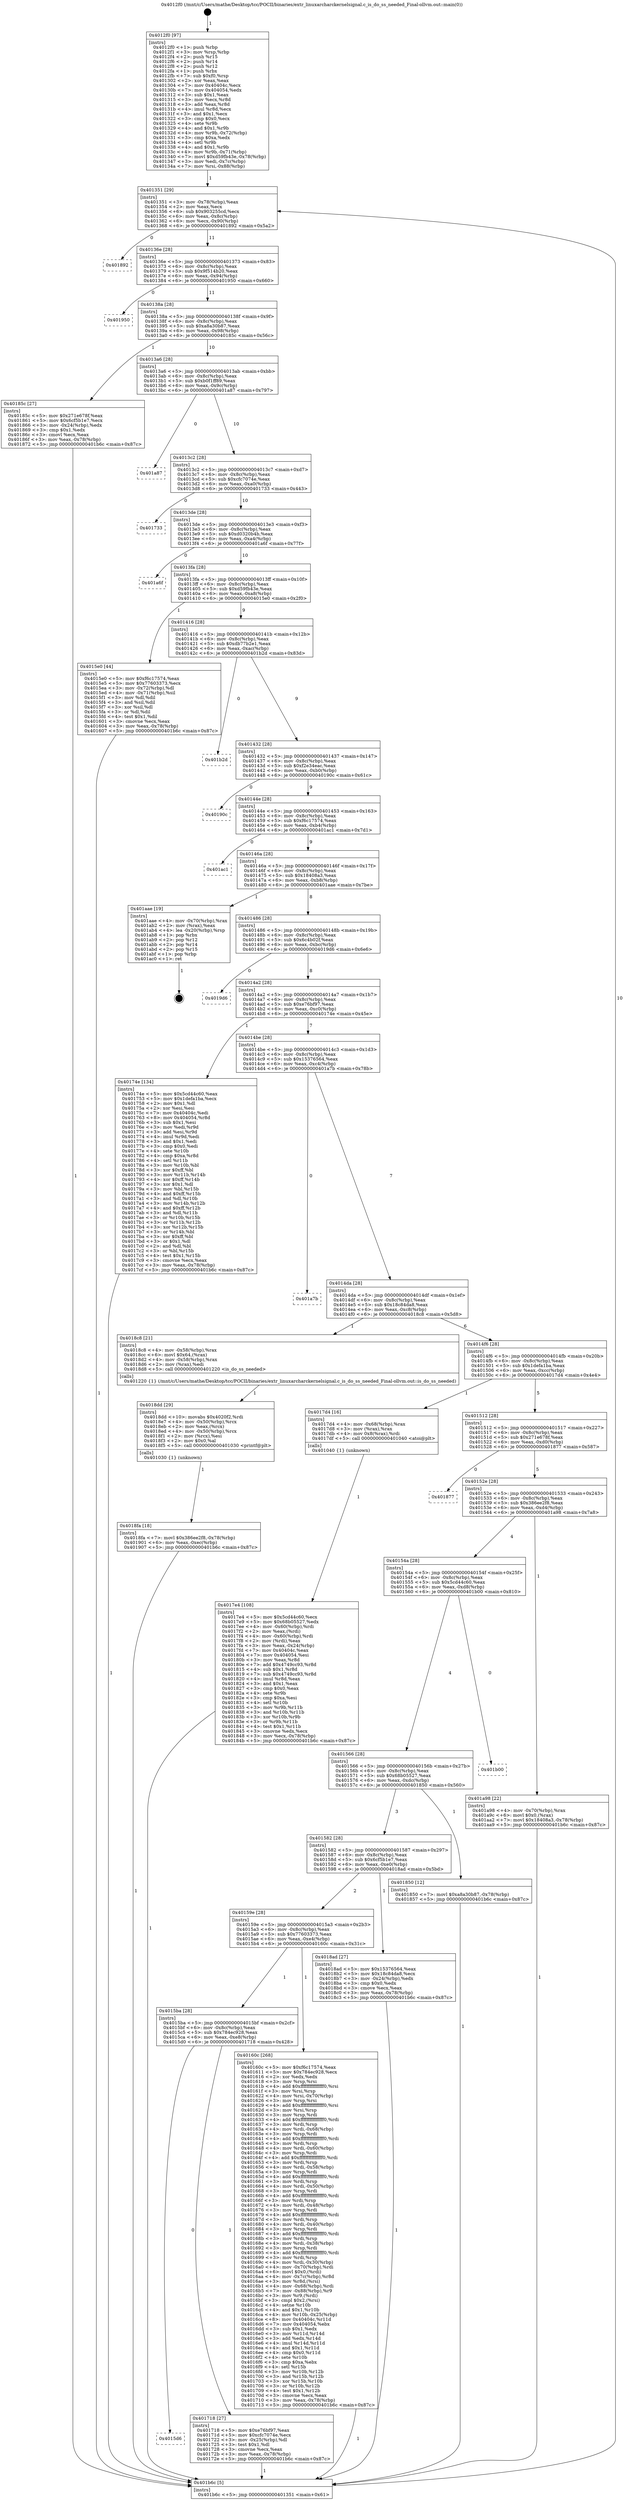 digraph "0x4012f0" {
  label = "0x4012f0 (/mnt/c/Users/mathe/Desktop/tcc/POCII/binaries/extr_linuxarcharckernelsignal.c_is_do_ss_needed_Final-ollvm.out::main(0))"
  labelloc = "t"
  node[shape=record]

  Entry [label="",width=0.3,height=0.3,shape=circle,fillcolor=black,style=filled]
  "0x401351" [label="{
     0x401351 [29]\l
     | [instrs]\l
     &nbsp;&nbsp;0x401351 \<+3\>: mov -0x78(%rbp),%eax\l
     &nbsp;&nbsp;0x401354 \<+2\>: mov %eax,%ecx\l
     &nbsp;&nbsp;0x401356 \<+6\>: sub $0x903255cd,%ecx\l
     &nbsp;&nbsp;0x40135c \<+6\>: mov %eax,-0x8c(%rbp)\l
     &nbsp;&nbsp;0x401362 \<+6\>: mov %ecx,-0x90(%rbp)\l
     &nbsp;&nbsp;0x401368 \<+6\>: je 0000000000401892 \<main+0x5a2\>\l
  }"]
  "0x401892" [label="{
     0x401892\l
  }", style=dashed]
  "0x40136e" [label="{
     0x40136e [28]\l
     | [instrs]\l
     &nbsp;&nbsp;0x40136e \<+5\>: jmp 0000000000401373 \<main+0x83\>\l
     &nbsp;&nbsp;0x401373 \<+6\>: mov -0x8c(%rbp),%eax\l
     &nbsp;&nbsp;0x401379 \<+5\>: sub $0x9f514b20,%eax\l
     &nbsp;&nbsp;0x40137e \<+6\>: mov %eax,-0x94(%rbp)\l
     &nbsp;&nbsp;0x401384 \<+6\>: je 0000000000401950 \<main+0x660\>\l
  }"]
  Exit [label="",width=0.3,height=0.3,shape=circle,fillcolor=black,style=filled,peripheries=2]
  "0x401950" [label="{
     0x401950\l
  }", style=dashed]
  "0x40138a" [label="{
     0x40138a [28]\l
     | [instrs]\l
     &nbsp;&nbsp;0x40138a \<+5\>: jmp 000000000040138f \<main+0x9f\>\l
     &nbsp;&nbsp;0x40138f \<+6\>: mov -0x8c(%rbp),%eax\l
     &nbsp;&nbsp;0x401395 \<+5\>: sub $0xa8a30b87,%eax\l
     &nbsp;&nbsp;0x40139a \<+6\>: mov %eax,-0x98(%rbp)\l
     &nbsp;&nbsp;0x4013a0 \<+6\>: je 000000000040185c \<main+0x56c\>\l
  }"]
  "0x4018fa" [label="{
     0x4018fa [18]\l
     | [instrs]\l
     &nbsp;&nbsp;0x4018fa \<+7\>: movl $0x386ee2f8,-0x78(%rbp)\l
     &nbsp;&nbsp;0x401901 \<+6\>: mov %eax,-0xec(%rbp)\l
     &nbsp;&nbsp;0x401907 \<+5\>: jmp 0000000000401b6c \<main+0x87c\>\l
  }"]
  "0x40185c" [label="{
     0x40185c [27]\l
     | [instrs]\l
     &nbsp;&nbsp;0x40185c \<+5\>: mov $0x271e678f,%eax\l
     &nbsp;&nbsp;0x401861 \<+5\>: mov $0x6cf5b1e7,%ecx\l
     &nbsp;&nbsp;0x401866 \<+3\>: mov -0x24(%rbp),%edx\l
     &nbsp;&nbsp;0x401869 \<+3\>: cmp $0x1,%edx\l
     &nbsp;&nbsp;0x40186c \<+3\>: cmovl %ecx,%eax\l
     &nbsp;&nbsp;0x40186f \<+3\>: mov %eax,-0x78(%rbp)\l
     &nbsp;&nbsp;0x401872 \<+5\>: jmp 0000000000401b6c \<main+0x87c\>\l
  }"]
  "0x4013a6" [label="{
     0x4013a6 [28]\l
     | [instrs]\l
     &nbsp;&nbsp;0x4013a6 \<+5\>: jmp 00000000004013ab \<main+0xbb\>\l
     &nbsp;&nbsp;0x4013ab \<+6\>: mov -0x8c(%rbp),%eax\l
     &nbsp;&nbsp;0x4013b1 \<+5\>: sub $0xb0f1ff89,%eax\l
     &nbsp;&nbsp;0x4013b6 \<+6\>: mov %eax,-0x9c(%rbp)\l
     &nbsp;&nbsp;0x4013bc \<+6\>: je 0000000000401a87 \<main+0x797\>\l
  }"]
  "0x4018dd" [label="{
     0x4018dd [29]\l
     | [instrs]\l
     &nbsp;&nbsp;0x4018dd \<+10\>: movabs $0x4020f2,%rdi\l
     &nbsp;&nbsp;0x4018e7 \<+4\>: mov -0x50(%rbp),%rcx\l
     &nbsp;&nbsp;0x4018eb \<+2\>: mov %eax,(%rcx)\l
     &nbsp;&nbsp;0x4018ed \<+4\>: mov -0x50(%rbp),%rcx\l
     &nbsp;&nbsp;0x4018f1 \<+2\>: mov (%rcx),%esi\l
     &nbsp;&nbsp;0x4018f3 \<+2\>: mov $0x0,%al\l
     &nbsp;&nbsp;0x4018f5 \<+5\>: call 0000000000401030 \<printf@plt\>\l
     | [calls]\l
     &nbsp;&nbsp;0x401030 \{1\} (unknown)\l
  }"]
  "0x401a87" [label="{
     0x401a87\l
  }", style=dashed]
  "0x4013c2" [label="{
     0x4013c2 [28]\l
     | [instrs]\l
     &nbsp;&nbsp;0x4013c2 \<+5\>: jmp 00000000004013c7 \<main+0xd7\>\l
     &nbsp;&nbsp;0x4013c7 \<+6\>: mov -0x8c(%rbp),%eax\l
     &nbsp;&nbsp;0x4013cd \<+5\>: sub $0xcfc7074e,%eax\l
     &nbsp;&nbsp;0x4013d2 \<+6\>: mov %eax,-0xa0(%rbp)\l
     &nbsp;&nbsp;0x4013d8 \<+6\>: je 0000000000401733 \<main+0x443\>\l
  }"]
  "0x4017e4" [label="{
     0x4017e4 [108]\l
     | [instrs]\l
     &nbsp;&nbsp;0x4017e4 \<+5\>: mov $0x5cd44c60,%ecx\l
     &nbsp;&nbsp;0x4017e9 \<+5\>: mov $0x68b05527,%edx\l
     &nbsp;&nbsp;0x4017ee \<+4\>: mov -0x60(%rbp),%rdi\l
     &nbsp;&nbsp;0x4017f2 \<+2\>: mov %eax,(%rdi)\l
     &nbsp;&nbsp;0x4017f4 \<+4\>: mov -0x60(%rbp),%rdi\l
     &nbsp;&nbsp;0x4017f8 \<+2\>: mov (%rdi),%eax\l
     &nbsp;&nbsp;0x4017fa \<+3\>: mov %eax,-0x24(%rbp)\l
     &nbsp;&nbsp;0x4017fd \<+7\>: mov 0x40404c,%eax\l
     &nbsp;&nbsp;0x401804 \<+7\>: mov 0x404054,%esi\l
     &nbsp;&nbsp;0x40180b \<+3\>: mov %eax,%r8d\l
     &nbsp;&nbsp;0x40180e \<+7\>: add $0x4749cc93,%r8d\l
     &nbsp;&nbsp;0x401815 \<+4\>: sub $0x1,%r8d\l
     &nbsp;&nbsp;0x401819 \<+7\>: sub $0x4749cc93,%r8d\l
     &nbsp;&nbsp;0x401820 \<+4\>: imul %r8d,%eax\l
     &nbsp;&nbsp;0x401824 \<+3\>: and $0x1,%eax\l
     &nbsp;&nbsp;0x401827 \<+3\>: cmp $0x0,%eax\l
     &nbsp;&nbsp;0x40182a \<+4\>: sete %r9b\l
     &nbsp;&nbsp;0x40182e \<+3\>: cmp $0xa,%esi\l
     &nbsp;&nbsp;0x401831 \<+4\>: setl %r10b\l
     &nbsp;&nbsp;0x401835 \<+3\>: mov %r9b,%r11b\l
     &nbsp;&nbsp;0x401838 \<+3\>: and %r10b,%r11b\l
     &nbsp;&nbsp;0x40183b \<+3\>: xor %r10b,%r9b\l
     &nbsp;&nbsp;0x40183e \<+3\>: or %r9b,%r11b\l
     &nbsp;&nbsp;0x401841 \<+4\>: test $0x1,%r11b\l
     &nbsp;&nbsp;0x401845 \<+3\>: cmovne %edx,%ecx\l
     &nbsp;&nbsp;0x401848 \<+3\>: mov %ecx,-0x78(%rbp)\l
     &nbsp;&nbsp;0x40184b \<+5\>: jmp 0000000000401b6c \<main+0x87c\>\l
  }"]
  "0x401733" [label="{
     0x401733\l
  }", style=dashed]
  "0x4013de" [label="{
     0x4013de [28]\l
     | [instrs]\l
     &nbsp;&nbsp;0x4013de \<+5\>: jmp 00000000004013e3 \<main+0xf3\>\l
     &nbsp;&nbsp;0x4013e3 \<+6\>: mov -0x8c(%rbp),%eax\l
     &nbsp;&nbsp;0x4013e9 \<+5\>: sub $0xd0320b4b,%eax\l
     &nbsp;&nbsp;0x4013ee \<+6\>: mov %eax,-0xa4(%rbp)\l
     &nbsp;&nbsp;0x4013f4 \<+6\>: je 0000000000401a6f \<main+0x77f\>\l
  }"]
  "0x4015d6" [label="{
     0x4015d6\l
  }", style=dashed]
  "0x401a6f" [label="{
     0x401a6f\l
  }", style=dashed]
  "0x4013fa" [label="{
     0x4013fa [28]\l
     | [instrs]\l
     &nbsp;&nbsp;0x4013fa \<+5\>: jmp 00000000004013ff \<main+0x10f\>\l
     &nbsp;&nbsp;0x4013ff \<+6\>: mov -0x8c(%rbp),%eax\l
     &nbsp;&nbsp;0x401405 \<+5\>: sub $0xd59fb43e,%eax\l
     &nbsp;&nbsp;0x40140a \<+6\>: mov %eax,-0xa8(%rbp)\l
     &nbsp;&nbsp;0x401410 \<+6\>: je 00000000004015e0 \<main+0x2f0\>\l
  }"]
  "0x401718" [label="{
     0x401718 [27]\l
     | [instrs]\l
     &nbsp;&nbsp;0x401718 \<+5\>: mov $0xe76bf97,%eax\l
     &nbsp;&nbsp;0x40171d \<+5\>: mov $0xcfc7074e,%ecx\l
     &nbsp;&nbsp;0x401722 \<+3\>: mov -0x25(%rbp),%dl\l
     &nbsp;&nbsp;0x401725 \<+3\>: test $0x1,%dl\l
     &nbsp;&nbsp;0x401728 \<+3\>: cmovne %ecx,%eax\l
     &nbsp;&nbsp;0x40172b \<+3\>: mov %eax,-0x78(%rbp)\l
     &nbsp;&nbsp;0x40172e \<+5\>: jmp 0000000000401b6c \<main+0x87c\>\l
  }"]
  "0x4015e0" [label="{
     0x4015e0 [44]\l
     | [instrs]\l
     &nbsp;&nbsp;0x4015e0 \<+5\>: mov $0xf6c17574,%eax\l
     &nbsp;&nbsp;0x4015e5 \<+5\>: mov $0x77603373,%ecx\l
     &nbsp;&nbsp;0x4015ea \<+3\>: mov -0x72(%rbp),%dl\l
     &nbsp;&nbsp;0x4015ed \<+4\>: mov -0x71(%rbp),%sil\l
     &nbsp;&nbsp;0x4015f1 \<+3\>: mov %dl,%dil\l
     &nbsp;&nbsp;0x4015f4 \<+3\>: and %sil,%dil\l
     &nbsp;&nbsp;0x4015f7 \<+3\>: xor %sil,%dl\l
     &nbsp;&nbsp;0x4015fa \<+3\>: or %dl,%dil\l
     &nbsp;&nbsp;0x4015fd \<+4\>: test $0x1,%dil\l
     &nbsp;&nbsp;0x401601 \<+3\>: cmovne %ecx,%eax\l
     &nbsp;&nbsp;0x401604 \<+3\>: mov %eax,-0x78(%rbp)\l
     &nbsp;&nbsp;0x401607 \<+5\>: jmp 0000000000401b6c \<main+0x87c\>\l
  }"]
  "0x401416" [label="{
     0x401416 [28]\l
     | [instrs]\l
     &nbsp;&nbsp;0x401416 \<+5\>: jmp 000000000040141b \<main+0x12b\>\l
     &nbsp;&nbsp;0x40141b \<+6\>: mov -0x8c(%rbp),%eax\l
     &nbsp;&nbsp;0x401421 \<+5\>: sub $0xdb77b2e1,%eax\l
     &nbsp;&nbsp;0x401426 \<+6\>: mov %eax,-0xac(%rbp)\l
     &nbsp;&nbsp;0x40142c \<+6\>: je 0000000000401b2d \<main+0x83d\>\l
  }"]
  "0x401b6c" [label="{
     0x401b6c [5]\l
     | [instrs]\l
     &nbsp;&nbsp;0x401b6c \<+5\>: jmp 0000000000401351 \<main+0x61\>\l
  }"]
  "0x4012f0" [label="{
     0x4012f0 [97]\l
     | [instrs]\l
     &nbsp;&nbsp;0x4012f0 \<+1\>: push %rbp\l
     &nbsp;&nbsp;0x4012f1 \<+3\>: mov %rsp,%rbp\l
     &nbsp;&nbsp;0x4012f4 \<+2\>: push %r15\l
     &nbsp;&nbsp;0x4012f6 \<+2\>: push %r14\l
     &nbsp;&nbsp;0x4012f8 \<+2\>: push %r12\l
     &nbsp;&nbsp;0x4012fa \<+1\>: push %rbx\l
     &nbsp;&nbsp;0x4012fb \<+7\>: sub $0xf0,%rsp\l
     &nbsp;&nbsp;0x401302 \<+2\>: xor %eax,%eax\l
     &nbsp;&nbsp;0x401304 \<+7\>: mov 0x40404c,%ecx\l
     &nbsp;&nbsp;0x40130b \<+7\>: mov 0x404054,%edx\l
     &nbsp;&nbsp;0x401312 \<+3\>: sub $0x1,%eax\l
     &nbsp;&nbsp;0x401315 \<+3\>: mov %ecx,%r8d\l
     &nbsp;&nbsp;0x401318 \<+3\>: add %eax,%r8d\l
     &nbsp;&nbsp;0x40131b \<+4\>: imul %r8d,%ecx\l
     &nbsp;&nbsp;0x40131f \<+3\>: and $0x1,%ecx\l
     &nbsp;&nbsp;0x401322 \<+3\>: cmp $0x0,%ecx\l
     &nbsp;&nbsp;0x401325 \<+4\>: sete %r9b\l
     &nbsp;&nbsp;0x401329 \<+4\>: and $0x1,%r9b\l
     &nbsp;&nbsp;0x40132d \<+4\>: mov %r9b,-0x72(%rbp)\l
     &nbsp;&nbsp;0x401331 \<+3\>: cmp $0xa,%edx\l
     &nbsp;&nbsp;0x401334 \<+4\>: setl %r9b\l
     &nbsp;&nbsp;0x401338 \<+4\>: and $0x1,%r9b\l
     &nbsp;&nbsp;0x40133c \<+4\>: mov %r9b,-0x71(%rbp)\l
     &nbsp;&nbsp;0x401340 \<+7\>: movl $0xd59fb43e,-0x78(%rbp)\l
     &nbsp;&nbsp;0x401347 \<+3\>: mov %edi,-0x7c(%rbp)\l
     &nbsp;&nbsp;0x40134a \<+7\>: mov %rsi,-0x88(%rbp)\l
  }"]
  "0x4015ba" [label="{
     0x4015ba [28]\l
     | [instrs]\l
     &nbsp;&nbsp;0x4015ba \<+5\>: jmp 00000000004015bf \<main+0x2cf\>\l
     &nbsp;&nbsp;0x4015bf \<+6\>: mov -0x8c(%rbp),%eax\l
     &nbsp;&nbsp;0x4015c5 \<+5\>: sub $0x784ec928,%eax\l
     &nbsp;&nbsp;0x4015ca \<+6\>: mov %eax,-0xe8(%rbp)\l
     &nbsp;&nbsp;0x4015d0 \<+6\>: je 0000000000401718 \<main+0x428\>\l
  }"]
  "0x401b2d" [label="{
     0x401b2d\l
  }", style=dashed]
  "0x401432" [label="{
     0x401432 [28]\l
     | [instrs]\l
     &nbsp;&nbsp;0x401432 \<+5\>: jmp 0000000000401437 \<main+0x147\>\l
     &nbsp;&nbsp;0x401437 \<+6\>: mov -0x8c(%rbp),%eax\l
     &nbsp;&nbsp;0x40143d \<+5\>: sub $0xf2e34eac,%eax\l
     &nbsp;&nbsp;0x401442 \<+6\>: mov %eax,-0xb0(%rbp)\l
     &nbsp;&nbsp;0x401448 \<+6\>: je 000000000040190c \<main+0x61c\>\l
  }"]
  "0x40160c" [label="{
     0x40160c [268]\l
     | [instrs]\l
     &nbsp;&nbsp;0x40160c \<+5\>: mov $0xf6c17574,%eax\l
     &nbsp;&nbsp;0x401611 \<+5\>: mov $0x784ec928,%ecx\l
     &nbsp;&nbsp;0x401616 \<+2\>: xor %edx,%edx\l
     &nbsp;&nbsp;0x401618 \<+3\>: mov %rsp,%rsi\l
     &nbsp;&nbsp;0x40161b \<+4\>: add $0xfffffffffffffff0,%rsi\l
     &nbsp;&nbsp;0x40161f \<+3\>: mov %rsi,%rsp\l
     &nbsp;&nbsp;0x401622 \<+4\>: mov %rsi,-0x70(%rbp)\l
     &nbsp;&nbsp;0x401626 \<+3\>: mov %rsp,%rsi\l
     &nbsp;&nbsp;0x401629 \<+4\>: add $0xfffffffffffffff0,%rsi\l
     &nbsp;&nbsp;0x40162d \<+3\>: mov %rsi,%rsp\l
     &nbsp;&nbsp;0x401630 \<+3\>: mov %rsp,%rdi\l
     &nbsp;&nbsp;0x401633 \<+4\>: add $0xfffffffffffffff0,%rdi\l
     &nbsp;&nbsp;0x401637 \<+3\>: mov %rdi,%rsp\l
     &nbsp;&nbsp;0x40163a \<+4\>: mov %rdi,-0x68(%rbp)\l
     &nbsp;&nbsp;0x40163e \<+3\>: mov %rsp,%rdi\l
     &nbsp;&nbsp;0x401641 \<+4\>: add $0xfffffffffffffff0,%rdi\l
     &nbsp;&nbsp;0x401645 \<+3\>: mov %rdi,%rsp\l
     &nbsp;&nbsp;0x401648 \<+4\>: mov %rdi,-0x60(%rbp)\l
     &nbsp;&nbsp;0x40164c \<+3\>: mov %rsp,%rdi\l
     &nbsp;&nbsp;0x40164f \<+4\>: add $0xfffffffffffffff0,%rdi\l
     &nbsp;&nbsp;0x401653 \<+3\>: mov %rdi,%rsp\l
     &nbsp;&nbsp;0x401656 \<+4\>: mov %rdi,-0x58(%rbp)\l
     &nbsp;&nbsp;0x40165a \<+3\>: mov %rsp,%rdi\l
     &nbsp;&nbsp;0x40165d \<+4\>: add $0xfffffffffffffff0,%rdi\l
     &nbsp;&nbsp;0x401661 \<+3\>: mov %rdi,%rsp\l
     &nbsp;&nbsp;0x401664 \<+4\>: mov %rdi,-0x50(%rbp)\l
     &nbsp;&nbsp;0x401668 \<+3\>: mov %rsp,%rdi\l
     &nbsp;&nbsp;0x40166b \<+4\>: add $0xfffffffffffffff0,%rdi\l
     &nbsp;&nbsp;0x40166f \<+3\>: mov %rdi,%rsp\l
     &nbsp;&nbsp;0x401672 \<+4\>: mov %rdi,-0x48(%rbp)\l
     &nbsp;&nbsp;0x401676 \<+3\>: mov %rsp,%rdi\l
     &nbsp;&nbsp;0x401679 \<+4\>: add $0xfffffffffffffff0,%rdi\l
     &nbsp;&nbsp;0x40167d \<+3\>: mov %rdi,%rsp\l
     &nbsp;&nbsp;0x401680 \<+4\>: mov %rdi,-0x40(%rbp)\l
     &nbsp;&nbsp;0x401684 \<+3\>: mov %rsp,%rdi\l
     &nbsp;&nbsp;0x401687 \<+4\>: add $0xfffffffffffffff0,%rdi\l
     &nbsp;&nbsp;0x40168b \<+3\>: mov %rdi,%rsp\l
     &nbsp;&nbsp;0x40168e \<+4\>: mov %rdi,-0x38(%rbp)\l
     &nbsp;&nbsp;0x401692 \<+3\>: mov %rsp,%rdi\l
     &nbsp;&nbsp;0x401695 \<+4\>: add $0xfffffffffffffff0,%rdi\l
     &nbsp;&nbsp;0x401699 \<+3\>: mov %rdi,%rsp\l
     &nbsp;&nbsp;0x40169c \<+4\>: mov %rdi,-0x30(%rbp)\l
     &nbsp;&nbsp;0x4016a0 \<+4\>: mov -0x70(%rbp),%rdi\l
     &nbsp;&nbsp;0x4016a4 \<+6\>: movl $0x0,(%rdi)\l
     &nbsp;&nbsp;0x4016aa \<+4\>: mov -0x7c(%rbp),%r8d\l
     &nbsp;&nbsp;0x4016ae \<+3\>: mov %r8d,(%rsi)\l
     &nbsp;&nbsp;0x4016b1 \<+4\>: mov -0x68(%rbp),%rdi\l
     &nbsp;&nbsp;0x4016b5 \<+7\>: mov -0x88(%rbp),%r9\l
     &nbsp;&nbsp;0x4016bc \<+3\>: mov %r9,(%rdi)\l
     &nbsp;&nbsp;0x4016bf \<+3\>: cmpl $0x2,(%rsi)\l
     &nbsp;&nbsp;0x4016c2 \<+4\>: setne %r10b\l
     &nbsp;&nbsp;0x4016c6 \<+4\>: and $0x1,%r10b\l
     &nbsp;&nbsp;0x4016ca \<+4\>: mov %r10b,-0x25(%rbp)\l
     &nbsp;&nbsp;0x4016ce \<+8\>: mov 0x40404c,%r11d\l
     &nbsp;&nbsp;0x4016d6 \<+7\>: mov 0x404054,%ebx\l
     &nbsp;&nbsp;0x4016dd \<+3\>: sub $0x1,%edx\l
     &nbsp;&nbsp;0x4016e0 \<+3\>: mov %r11d,%r14d\l
     &nbsp;&nbsp;0x4016e3 \<+3\>: add %edx,%r14d\l
     &nbsp;&nbsp;0x4016e6 \<+4\>: imul %r14d,%r11d\l
     &nbsp;&nbsp;0x4016ea \<+4\>: and $0x1,%r11d\l
     &nbsp;&nbsp;0x4016ee \<+4\>: cmp $0x0,%r11d\l
     &nbsp;&nbsp;0x4016f2 \<+4\>: sete %r10b\l
     &nbsp;&nbsp;0x4016f6 \<+3\>: cmp $0xa,%ebx\l
     &nbsp;&nbsp;0x4016f9 \<+4\>: setl %r15b\l
     &nbsp;&nbsp;0x4016fd \<+3\>: mov %r10b,%r12b\l
     &nbsp;&nbsp;0x401700 \<+3\>: and %r15b,%r12b\l
     &nbsp;&nbsp;0x401703 \<+3\>: xor %r15b,%r10b\l
     &nbsp;&nbsp;0x401706 \<+3\>: or %r10b,%r12b\l
     &nbsp;&nbsp;0x401709 \<+4\>: test $0x1,%r12b\l
     &nbsp;&nbsp;0x40170d \<+3\>: cmovne %ecx,%eax\l
     &nbsp;&nbsp;0x401710 \<+3\>: mov %eax,-0x78(%rbp)\l
     &nbsp;&nbsp;0x401713 \<+5\>: jmp 0000000000401b6c \<main+0x87c\>\l
  }"]
  "0x40190c" [label="{
     0x40190c\l
  }", style=dashed]
  "0x40144e" [label="{
     0x40144e [28]\l
     | [instrs]\l
     &nbsp;&nbsp;0x40144e \<+5\>: jmp 0000000000401453 \<main+0x163\>\l
     &nbsp;&nbsp;0x401453 \<+6\>: mov -0x8c(%rbp),%eax\l
     &nbsp;&nbsp;0x401459 \<+5\>: sub $0xf6c17574,%eax\l
     &nbsp;&nbsp;0x40145e \<+6\>: mov %eax,-0xb4(%rbp)\l
     &nbsp;&nbsp;0x401464 \<+6\>: je 0000000000401ac1 \<main+0x7d1\>\l
  }"]
  "0x40159e" [label="{
     0x40159e [28]\l
     | [instrs]\l
     &nbsp;&nbsp;0x40159e \<+5\>: jmp 00000000004015a3 \<main+0x2b3\>\l
     &nbsp;&nbsp;0x4015a3 \<+6\>: mov -0x8c(%rbp),%eax\l
     &nbsp;&nbsp;0x4015a9 \<+5\>: sub $0x77603373,%eax\l
     &nbsp;&nbsp;0x4015ae \<+6\>: mov %eax,-0xe4(%rbp)\l
     &nbsp;&nbsp;0x4015b4 \<+6\>: je 000000000040160c \<main+0x31c\>\l
  }"]
  "0x401ac1" [label="{
     0x401ac1\l
  }", style=dashed]
  "0x40146a" [label="{
     0x40146a [28]\l
     | [instrs]\l
     &nbsp;&nbsp;0x40146a \<+5\>: jmp 000000000040146f \<main+0x17f\>\l
     &nbsp;&nbsp;0x40146f \<+6\>: mov -0x8c(%rbp),%eax\l
     &nbsp;&nbsp;0x401475 \<+5\>: sub $0x18408a3,%eax\l
     &nbsp;&nbsp;0x40147a \<+6\>: mov %eax,-0xb8(%rbp)\l
     &nbsp;&nbsp;0x401480 \<+6\>: je 0000000000401aae \<main+0x7be\>\l
  }"]
  "0x4018ad" [label="{
     0x4018ad [27]\l
     | [instrs]\l
     &nbsp;&nbsp;0x4018ad \<+5\>: mov $0x15376564,%eax\l
     &nbsp;&nbsp;0x4018b2 \<+5\>: mov $0x18c84da8,%ecx\l
     &nbsp;&nbsp;0x4018b7 \<+3\>: mov -0x24(%rbp),%edx\l
     &nbsp;&nbsp;0x4018ba \<+3\>: cmp $0x0,%edx\l
     &nbsp;&nbsp;0x4018bd \<+3\>: cmove %ecx,%eax\l
     &nbsp;&nbsp;0x4018c0 \<+3\>: mov %eax,-0x78(%rbp)\l
     &nbsp;&nbsp;0x4018c3 \<+5\>: jmp 0000000000401b6c \<main+0x87c\>\l
  }"]
  "0x401aae" [label="{
     0x401aae [19]\l
     | [instrs]\l
     &nbsp;&nbsp;0x401aae \<+4\>: mov -0x70(%rbp),%rax\l
     &nbsp;&nbsp;0x401ab2 \<+2\>: mov (%rax),%eax\l
     &nbsp;&nbsp;0x401ab4 \<+4\>: lea -0x20(%rbp),%rsp\l
     &nbsp;&nbsp;0x401ab8 \<+1\>: pop %rbx\l
     &nbsp;&nbsp;0x401ab9 \<+2\>: pop %r12\l
     &nbsp;&nbsp;0x401abb \<+2\>: pop %r14\l
     &nbsp;&nbsp;0x401abd \<+2\>: pop %r15\l
     &nbsp;&nbsp;0x401abf \<+1\>: pop %rbp\l
     &nbsp;&nbsp;0x401ac0 \<+1\>: ret\l
  }"]
  "0x401486" [label="{
     0x401486 [28]\l
     | [instrs]\l
     &nbsp;&nbsp;0x401486 \<+5\>: jmp 000000000040148b \<main+0x19b\>\l
     &nbsp;&nbsp;0x40148b \<+6\>: mov -0x8c(%rbp),%eax\l
     &nbsp;&nbsp;0x401491 \<+5\>: sub $0x6c4b02f,%eax\l
     &nbsp;&nbsp;0x401496 \<+6\>: mov %eax,-0xbc(%rbp)\l
     &nbsp;&nbsp;0x40149c \<+6\>: je 00000000004019d6 \<main+0x6e6\>\l
  }"]
  "0x401582" [label="{
     0x401582 [28]\l
     | [instrs]\l
     &nbsp;&nbsp;0x401582 \<+5\>: jmp 0000000000401587 \<main+0x297\>\l
     &nbsp;&nbsp;0x401587 \<+6\>: mov -0x8c(%rbp),%eax\l
     &nbsp;&nbsp;0x40158d \<+5\>: sub $0x6cf5b1e7,%eax\l
     &nbsp;&nbsp;0x401592 \<+6\>: mov %eax,-0xe0(%rbp)\l
     &nbsp;&nbsp;0x401598 \<+6\>: je 00000000004018ad \<main+0x5bd\>\l
  }"]
  "0x4019d6" [label="{
     0x4019d6\l
  }", style=dashed]
  "0x4014a2" [label="{
     0x4014a2 [28]\l
     | [instrs]\l
     &nbsp;&nbsp;0x4014a2 \<+5\>: jmp 00000000004014a7 \<main+0x1b7\>\l
     &nbsp;&nbsp;0x4014a7 \<+6\>: mov -0x8c(%rbp),%eax\l
     &nbsp;&nbsp;0x4014ad \<+5\>: sub $0xe76bf97,%eax\l
     &nbsp;&nbsp;0x4014b2 \<+6\>: mov %eax,-0xc0(%rbp)\l
     &nbsp;&nbsp;0x4014b8 \<+6\>: je 000000000040174e \<main+0x45e\>\l
  }"]
  "0x401850" [label="{
     0x401850 [12]\l
     | [instrs]\l
     &nbsp;&nbsp;0x401850 \<+7\>: movl $0xa8a30b87,-0x78(%rbp)\l
     &nbsp;&nbsp;0x401857 \<+5\>: jmp 0000000000401b6c \<main+0x87c\>\l
  }"]
  "0x40174e" [label="{
     0x40174e [134]\l
     | [instrs]\l
     &nbsp;&nbsp;0x40174e \<+5\>: mov $0x5cd44c60,%eax\l
     &nbsp;&nbsp;0x401753 \<+5\>: mov $0x1defa1ba,%ecx\l
     &nbsp;&nbsp;0x401758 \<+2\>: mov $0x1,%dl\l
     &nbsp;&nbsp;0x40175a \<+2\>: xor %esi,%esi\l
     &nbsp;&nbsp;0x40175c \<+7\>: mov 0x40404c,%edi\l
     &nbsp;&nbsp;0x401763 \<+8\>: mov 0x404054,%r8d\l
     &nbsp;&nbsp;0x40176b \<+3\>: sub $0x1,%esi\l
     &nbsp;&nbsp;0x40176e \<+3\>: mov %edi,%r9d\l
     &nbsp;&nbsp;0x401771 \<+3\>: add %esi,%r9d\l
     &nbsp;&nbsp;0x401774 \<+4\>: imul %r9d,%edi\l
     &nbsp;&nbsp;0x401778 \<+3\>: and $0x1,%edi\l
     &nbsp;&nbsp;0x40177b \<+3\>: cmp $0x0,%edi\l
     &nbsp;&nbsp;0x40177e \<+4\>: sete %r10b\l
     &nbsp;&nbsp;0x401782 \<+4\>: cmp $0xa,%r8d\l
     &nbsp;&nbsp;0x401786 \<+4\>: setl %r11b\l
     &nbsp;&nbsp;0x40178a \<+3\>: mov %r10b,%bl\l
     &nbsp;&nbsp;0x40178d \<+3\>: xor $0xff,%bl\l
     &nbsp;&nbsp;0x401790 \<+3\>: mov %r11b,%r14b\l
     &nbsp;&nbsp;0x401793 \<+4\>: xor $0xff,%r14b\l
     &nbsp;&nbsp;0x401797 \<+3\>: xor $0x1,%dl\l
     &nbsp;&nbsp;0x40179a \<+3\>: mov %bl,%r15b\l
     &nbsp;&nbsp;0x40179d \<+4\>: and $0xff,%r15b\l
     &nbsp;&nbsp;0x4017a1 \<+3\>: and %dl,%r10b\l
     &nbsp;&nbsp;0x4017a4 \<+3\>: mov %r14b,%r12b\l
     &nbsp;&nbsp;0x4017a7 \<+4\>: and $0xff,%r12b\l
     &nbsp;&nbsp;0x4017ab \<+3\>: and %dl,%r11b\l
     &nbsp;&nbsp;0x4017ae \<+3\>: or %r10b,%r15b\l
     &nbsp;&nbsp;0x4017b1 \<+3\>: or %r11b,%r12b\l
     &nbsp;&nbsp;0x4017b4 \<+3\>: xor %r12b,%r15b\l
     &nbsp;&nbsp;0x4017b7 \<+3\>: or %r14b,%bl\l
     &nbsp;&nbsp;0x4017ba \<+3\>: xor $0xff,%bl\l
     &nbsp;&nbsp;0x4017bd \<+3\>: or $0x1,%dl\l
     &nbsp;&nbsp;0x4017c0 \<+2\>: and %dl,%bl\l
     &nbsp;&nbsp;0x4017c2 \<+3\>: or %bl,%r15b\l
     &nbsp;&nbsp;0x4017c5 \<+4\>: test $0x1,%r15b\l
     &nbsp;&nbsp;0x4017c9 \<+3\>: cmovne %ecx,%eax\l
     &nbsp;&nbsp;0x4017cc \<+3\>: mov %eax,-0x78(%rbp)\l
     &nbsp;&nbsp;0x4017cf \<+5\>: jmp 0000000000401b6c \<main+0x87c\>\l
  }"]
  "0x4014be" [label="{
     0x4014be [28]\l
     | [instrs]\l
     &nbsp;&nbsp;0x4014be \<+5\>: jmp 00000000004014c3 \<main+0x1d3\>\l
     &nbsp;&nbsp;0x4014c3 \<+6\>: mov -0x8c(%rbp),%eax\l
     &nbsp;&nbsp;0x4014c9 \<+5\>: sub $0x15376564,%eax\l
     &nbsp;&nbsp;0x4014ce \<+6\>: mov %eax,-0xc4(%rbp)\l
     &nbsp;&nbsp;0x4014d4 \<+6\>: je 0000000000401a7b \<main+0x78b\>\l
  }"]
  "0x401566" [label="{
     0x401566 [28]\l
     | [instrs]\l
     &nbsp;&nbsp;0x401566 \<+5\>: jmp 000000000040156b \<main+0x27b\>\l
     &nbsp;&nbsp;0x40156b \<+6\>: mov -0x8c(%rbp),%eax\l
     &nbsp;&nbsp;0x401571 \<+5\>: sub $0x68b05527,%eax\l
     &nbsp;&nbsp;0x401576 \<+6\>: mov %eax,-0xdc(%rbp)\l
     &nbsp;&nbsp;0x40157c \<+6\>: je 0000000000401850 \<main+0x560\>\l
  }"]
  "0x401a7b" [label="{
     0x401a7b\l
  }", style=dashed]
  "0x4014da" [label="{
     0x4014da [28]\l
     | [instrs]\l
     &nbsp;&nbsp;0x4014da \<+5\>: jmp 00000000004014df \<main+0x1ef\>\l
     &nbsp;&nbsp;0x4014df \<+6\>: mov -0x8c(%rbp),%eax\l
     &nbsp;&nbsp;0x4014e5 \<+5\>: sub $0x18c84da8,%eax\l
     &nbsp;&nbsp;0x4014ea \<+6\>: mov %eax,-0xc8(%rbp)\l
     &nbsp;&nbsp;0x4014f0 \<+6\>: je 00000000004018c8 \<main+0x5d8\>\l
  }"]
  "0x401b00" [label="{
     0x401b00\l
  }", style=dashed]
  "0x4018c8" [label="{
     0x4018c8 [21]\l
     | [instrs]\l
     &nbsp;&nbsp;0x4018c8 \<+4\>: mov -0x58(%rbp),%rax\l
     &nbsp;&nbsp;0x4018cc \<+6\>: movl $0x64,(%rax)\l
     &nbsp;&nbsp;0x4018d2 \<+4\>: mov -0x58(%rbp),%rax\l
     &nbsp;&nbsp;0x4018d6 \<+2\>: mov (%rax),%edi\l
     &nbsp;&nbsp;0x4018d8 \<+5\>: call 0000000000401220 \<is_do_ss_needed\>\l
     | [calls]\l
     &nbsp;&nbsp;0x401220 \{1\} (/mnt/c/Users/mathe/Desktop/tcc/POCII/binaries/extr_linuxarcharckernelsignal.c_is_do_ss_needed_Final-ollvm.out::is_do_ss_needed)\l
  }"]
  "0x4014f6" [label="{
     0x4014f6 [28]\l
     | [instrs]\l
     &nbsp;&nbsp;0x4014f6 \<+5\>: jmp 00000000004014fb \<main+0x20b\>\l
     &nbsp;&nbsp;0x4014fb \<+6\>: mov -0x8c(%rbp),%eax\l
     &nbsp;&nbsp;0x401501 \<+5\>: sub $0x1defa1ba,%eax\l
     &nbsp;&nbsp;0x401506 \<+6\>: mov %eax,-0xcc(%rbp)\l
     &nbsp;&nbsp;0x40150c \<+6\>: je 00000000004017d4 \<main+0x4e4\>\l
  }"]
  "0x40154a" [label="{
     0x40154a [28]\l
     | [instrs]\l
     &nbsp;&nbsp;0x40154a \<+5\>: jmp 000000000040154f \<main+0x25f\>\l
     &nbsp;&nbsp;0x40154f \<+6\>: mov -0x8c(%rbp),%eax\l
     &nbsp;&nbsp;0x401555 \<+5\>: sub $0x5cd44c60,%eax\l
     &nbsp;&nbsp;0x40155a \<+6\>: mov %eax,-0xd8(%rbp)\l
     &nbsp;&nbsp;0x401560 \<+6\>: je 0000000000401b00 \<main+0x810\>\l
  }"]
  "0x4017d4" [label="{
     0x4017d4 [16]\l
     | [instrs]\l
     &nbsp;&nbsp;0x4017d4 \<+4\>: mov -0x68(%rbp),%rax\l
     &nbsp;&nbsp;0x4017d8 \<+3\>: mov (%rax),%rax\l
     &nbsp;&nbsp;0x4017db \<+4\>: mov 0x8(%rax),%rdi\l
     &nbsp;&nbsp;0x4017df \<+5\>: call 0000000000401040 \<atoi@plt\>\l
     | [calls]\l
     &nbsp;&nbsp;0x401040 \{1\} (unknown)\l
  }"]
  "0x401512" [label="{
     0x401512 [28]\l
     | [instrs]\l
     &nbsp;&nbsp;0x401512 \<+5\>: jmp 0000000000401517 \<main+0x227\>\l
     &nbsp;&nbsp;0x401517 \<+6\>: mov -0x8c(%rbp),%eax\l
     &nbsp;&nbsp;0x40151d \<+5\>: sub $0x271e678f,%eax\l
     &nbsp;&nbsp;0x401522 \<+6\>: mov %eax,-0xd0(%rbp)\l
     &nbsp;&nbsp;0x401528 \<+6\>: je 0000000000401877 \<main+0x587\>\l
  }"]
  "0x401a98" [label="{
     0x401a98 [22]\l
     | [instrs]\l
     &nbsp;&nbsp;0x401a98 \<+4\>: mov -0x70(%rbp),%rax\l
     &nbsp;&nbsp;0x401a9c \<+6\>: movl $0x0,(%rax)\l
     &nbsp;&nbsp;0x401aa2 \<+7\>: movl $0x18408a3,-0x78(%rbp)\l
     &nbsp;&nbsp;0x401aa9 \<+5\>: jmp 0000000000401b6c \<main+0x87c\>\l
  }"]
  "0x401877" [label="{
     0x401877\l
  }", style=dashed]
  "0x40152e" [label="{
     0x40152e [28]\l
     | [instrs]\l
     &nbsp;&nbsp;0x40152e \<+5\>: jmp 0000000000401533 \<main+0x243\>\l
     &nbsp;&nbsp;0x401533 \<+6\>: mov -0x8c(%rbp),%eax\l
     &nbsp;&nbsp;0x401539 \<+5\>: sub $0x386ee2f8,%eax\l
     &nbsp;&nbsp;0x40153e \<+6\>: mov %eax,-0xd4(%rbp)\l
     &nbsp;&nbsp;0x401544 \<+6\>: je 0000000000401a98 \<main+0x7a8\>\l
  }"]
  Entry -> "0x4012f0" [label=" 1"]
  "0x401351" -> "0x401892" [label=" 0"]
  "0x401351" -> "0x40136e" [label=" 11"]
  "0x401aae" -> Exit [label=" 1"]
  "0x40136e" -> "0x401950" [label=" 0"]
  "0x40136e" -> "0x40138a" [label=" 11"]
  "0x401a98" -> "0x401b6c" [label=" 1"]
  "0x40138a" -> "0x40185c" [label=" 1"]
  "0x40138a" -> "0x4013a6" [label=" 10"]
  "0x4018fa" -> "0x401b6c" [label=" 1"]
  "0x4013a6" -> "0x401a87" [label=" 0"]
  "0x4013a6" -> "0x4013c2" [label=" 10"]
  "0x4018dd" -> "0x4018fa" [label=" 1"]
  "0x4013c2" -> "0x401733" [label=" 0"]
  "0x4013c2" -> "0x4013de" [label=" 10"]
  "0x4018c8" -> "0x4018dd" [label=" 1"]
  "0x4013de" -> "0x401a6f" [label=" 0"]
  "0x4013de" -> "0x4013fa" [label=" 10"]
  "0x4018ad" -> "0x401b6c" [label=" 1"]
  "0x4013fa" -> "0x4015e0" [label=" 1"]
  "0x4013fa" -> "0x401416" [label=" 9"]
  "0x4015e0" -> "0x401b6c" [label=" 1"]
  "0x4012f0" -> "0x401351" [label=" 1"]
  "0x401b6c" -> "0x401351" [label=" 10"]
  "0x40185c" -> "0x401b6c" [label=" 1"]
  "0x401416" -> "0x401b2d" [label=" 0"]
  "0x401416" -> "0x401432" [label=" 9"]
  "0x4017d4" -> "0x4017e4" [label=" 1"]
  "0x401432" -> "0x40190c" [label=" 0"]
  "0x401432" -> "0x40144e" [label=" 9"]
  "0x40174e" -> "0x401b6c" [label=" 1"]
  "0x40144e" -> "0x401ac1" [label=" 0"]
  "0x40144e" -> "0x40146a" [label=" 9"]
  "0x4015ba" -> "0x4015d6" [label=" 0"]
  "0x40146a" -> "0x401aae" [label=" 1"]
  "0x40146a" -> "0x401486" [label=" 8"]
  "0x4015ba" -> "0x401718" [label=" 1"]
  "0x401486" -> "0x4019d6" [label=" 0"]
  "0x401486" -> "0x4014a2" [label=" 8"]
  "0x40160c" -> "0x401b6c" [label=" 1"]
  "0x4014a2" -> "0x40174e" [label=" 1"]
  "0x4014a2" -> "0x4014be" [label=" 7"]
  "0x4017e4" -> "0x401b6c" [label=" 1"]
  "0x4014be" -> "0x401a7b" [label=" 0"]
  "0x4014be" -> "0x4014da" [label=" 7"]
  "0x40159e" -> "0x40160c" [label=" 1"]
  "0x4014da" -> "0x4018c8" [label=" 1"]
  "0x4014da" -> "0x4014f6" [label=" 6"]
  "0x401718" -> "0x401b6c" [label=" 1"]
  "0x4014f6" -> "0x4017d4" [label=" 1"]
  "0x4014f6" -> "0x401512" [label=" 5"]
  "0x401582" -> "0x4018ad" [label=" 1"]
  "0x401512" -> "0x401877" [label=" 0"]
  "0x401512" -> "0x40152e" [label=" 5"]
  "0x401850" -> "0x401b6c" [label=" 1"]
  "0x40152e" -> "0x401a98" [label=" 1"]
  "0x40152e" -> "0x40154a" [label=" 4"]
  "0x401582" -> "0x40159e" [label=" 2"]
  "0x40154a" -> "0x401b00" [label=" 0"]
  "0x40154a" -> "0x401566" [label=" 4"]
  "0x40159e" -> "0x4015ba" [label=" 1"]
  "0x401566" -> "0x401850" [label=" 1"]
  "0x401566" -> "0x401582" [label=" 3"]
}
